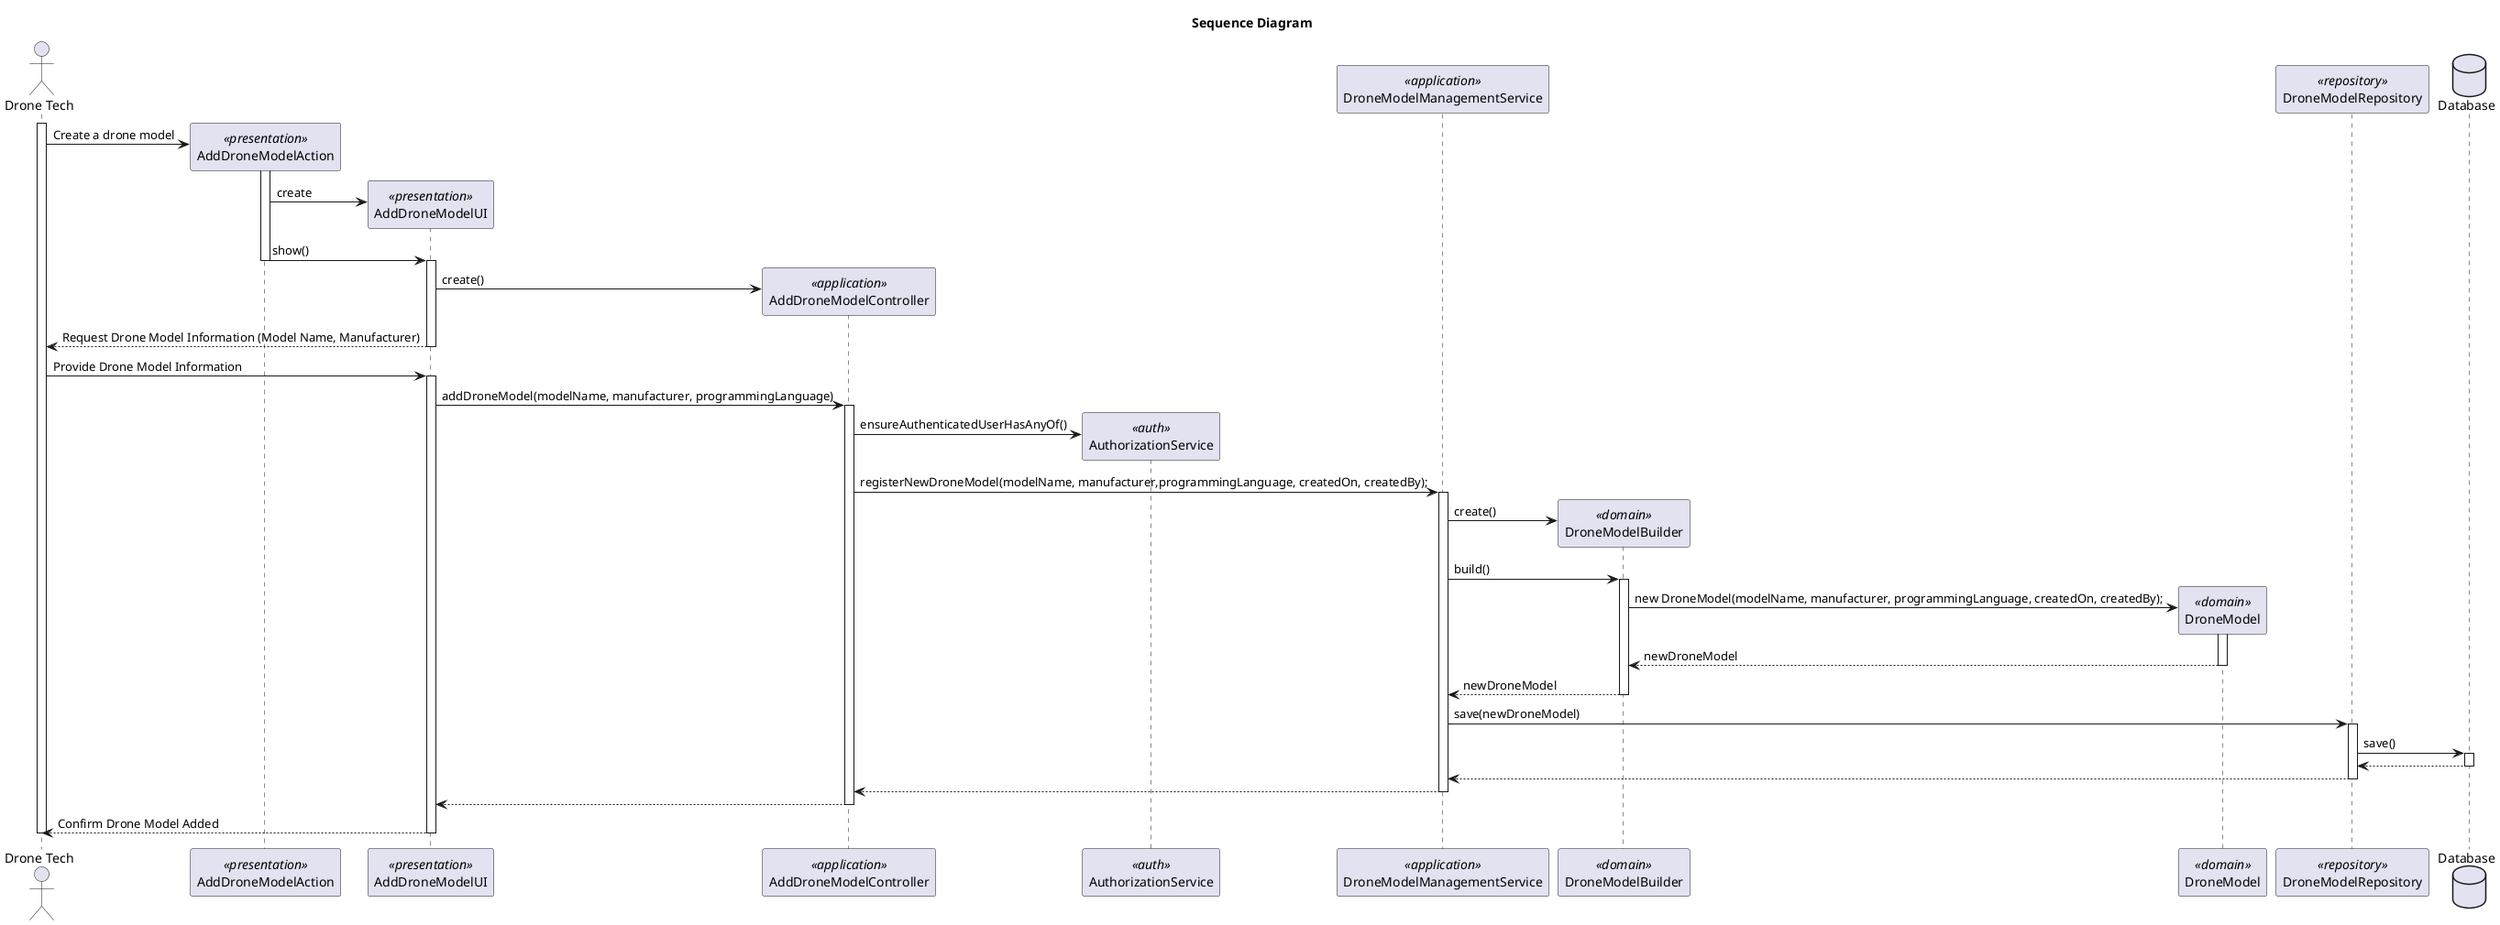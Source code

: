 @startuml
title Sequence Diagram

actor "Drone Tech" as Actor
participant "AddDroneModelAction" as Action <<presentation>>
participant "AddDroneModelUI" as UI <<presentation>>
participant "AddDroneModelController" as Controller <<application>>
participant "AuthorizationService" as AuthorizationService <<auth>>
participant "DroneModelManagementService" as DroneModelManagementService <<application>>
participant "DroneModelBuilder" as DroneModelBuilder <<domain>>
participant "DroneModel" as DroneModel <<domain>>
participant "DroneModelRepository" as DroneModelRepository <<repository>>
database "Database" as Database

activate Actor

Actor -> Action**: Create a drone model

activate Action

Action -> UI** : create
Action -> UI: show()

deactivate Action
    activate UI

UI -> Controller** : create()

UI --> Actor: Request Drone Model Information (Model Name, Manufacturer)
deactivate UI

Actor -> UI: Provide Drone Model Information


    activate UI

        UI -> Controller : addDroneModel(modelName, manufacturer, programmingLanguage)
            activate Controller

                Controller -> AuthorizationService** : ensureAuthenticatedUserHasAnyOf()

                deactivate AuthorizationService

                Controller -> DroneModelManagementService : registerNewDroneModel(modelName, manufacturer,programmingLanguage, createdOn, createdBy);
                activate DroneModelManagementService

                    DroneModelManagementService -> DroneModelBuilder** : create()
                    DroneModelManagementService -> DroneModelBuilder : build()
                    activate DroneModelBuilder

                        DroneModelBuilder -> DroneModel**: new DroneModel(modelName, manufacturer, programmingLanguage, createdOn, createdBy);

                         activate DroneModel

                         DroneModel --> DroneModelBuilder : newDroneModel
                         deactivate DroneModel

                          DroneModelBuilder --> DroneModelManagementService : newDroneModel

                    deactivate DroneModelBuilder


                    DroneModelManagementService -> DroneModelRepository : save(newDroneModel)

                    activate DroneModelRepository

                             DroneModelRepository -> Database : save()
                             activate Database

                                Database --> DroneModelRepository
                             deactivate Database

                             DroneModelRepository --> DroneModelManagementService
                    deactivate DroneModelRepository

                    DroneModelManagementService --> Controller
                deactivate DroneModelManagementService

                Controller --> UI
            deactivate Controller
        UI --> Actor : Confirm Drone Model Added
        deactivate UI
deactivate Actor

@enduml
